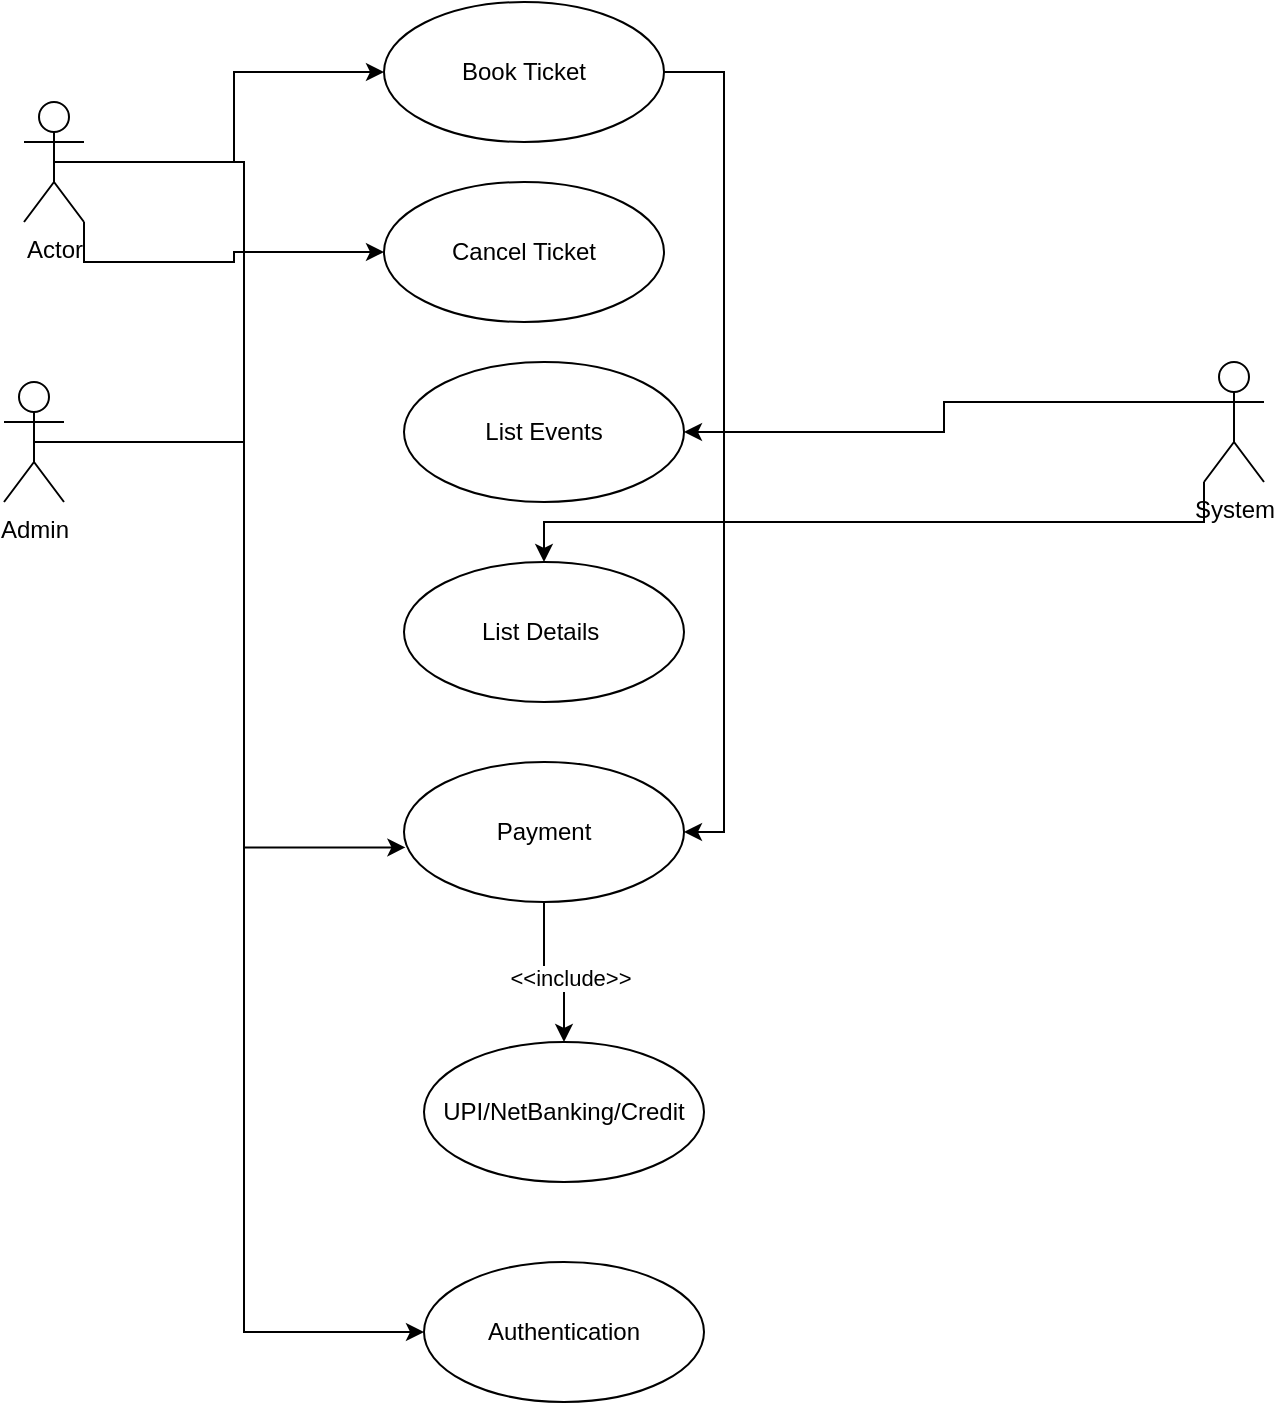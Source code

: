 <mxfile version="24.7.16">
  <diagram name="Page-1" id="w8cZCj89nIEEvSox4qSq">
    <mxGraphModel dx="1034" dy="412" grid="1" gridSize="10" guides="1" tooltips="1" connect="1" arrows="1" fold="1" page="1" pageScale="1" pageWidth="850" pageHeight="1100" math="0" shadow="0">
      <root>
        <mxCell id="0" />
        <mxCell id="1" parent="0" />
        <mxCell id="up9Ya0lri9I1QhaH2P3U-13" style="edgeStyle=orthogonalEdgeStyle;rounded=0;orthogonalLoop=1;jettySize=auto;html=1;exitX=0;exitY=0.333;exitDx=0;exitDy=0;exitPerimeter=0;" edge="1" parent="1" source="up9Ya0lri9I1QhaH2P3U-1" target="up9Ya0lri9I1QhaH2P3U-5">
          <mxGeometry relative="1" as="geometry" />
        </mxCell>
        <mxCell id="up9Ya0lri9I1QhaH2P3U-14" style="edgeStyle=orthogonalEdgeStyle;rounded=0;orthogonalLoop=1;jettySize=auto;html=1;exitX=0;exitY=1;exitDx=0;exitDy=0;exitPerimeter=0;" edge="1" parent="1" source="up9Ya0lri9I1QhaH2P3U-1" target="up9Ya0lri9I1QhaH2P3U-8">
          <mxGeometry relative="1" as="geometry" />
        </mxCell>
        <mxCell id="up9Ya0lri9I1QhaH2P3U-1" value="System" style="shape=umlActor;verticalLabelPosition=bottom;verticalAlign=top;html=1;" vertex="1" parent="1">
          <mxGeometry x="720" y="200" width="30" height="60" as="geometry" />
        </mxCell>
        <mxCell id="up9Ya0lri9I1QhaH2P3U-23" style="edgeStyle=orthogonalEdgeStyle;rounded=0;orthogonalLoop=1;jettySize=auto;html=1;exitX=0.5;exitY=0.5;exitDx=0;exitDy=0;exitPerimeter=0;entryX=0;entryY=0.5;entryDx=0;entryDy=0;" edge="1" parent="1" source="up9Ya0lri9I1QhaH2P3U-2" target="up9Ya0lri9I1QhaH2P3U-24">
          <mxGeometry relative="1" as="geometry">
            <mxPoint x="270" y="754" as="targetPoint" />
          </mxGeometry>
        </mxCell>
        <mxCell id="up9Ya0lri9I1QhaH2P3U-2" value="Admin" style="shape=umlActor;verticalLabelPosition=bottom;verticalAlign=top;html=1;" vertex="1" parent="1">
          <mxGeometry x="120" y="210" width="30" height="60" as="geometry" />
        </mxCell>
        <mxCell id="up9Ya0lri9I1QhaH2P3U-11" style="edgeStyle=orthogonalEdgeStyle;rounded=0;orthogonalLoop=1;jettySize=auto;html=1;exitX=0.5;exitY=0.5;exitDx=0;exitDy=0;exitPerimeter=0;" edge="1" parent="1" source="up9Ya0lri9I1QhaH2P3U-3" target="up9Ya0lri9I1QhaH2P3U-9">
          <mxGeometry relative="1" as="geometry" />
        </mxCell>
        <mxCell id="up9Ya0lri9I1QhaH2P3U-12" style="edgeStyle=orthogonalEdgeStyle;rounded=0;orthogonalLoop=1;jettySize=auto;html=1;exitX=1;exitY=1;exitDx=0;exitDy=0;exitPerimeter=0;" edge="1" parent="1" source="up9Ya0lri9I1QhaH2P3U-3" target="up9Ya0lri9I1QhaH2P3U-4">
          <mxGeometry relative="1" as="geometry" />
        </mxCell>
        <mxCell id="up9Ya0lri9I1QhaH2P3U-3" value="Actor" style="shape=umlActor;verticalLabelPosition=bottom;verticalAlign=top;html=1;" vertex="1" parent="1">
          <mxGeometry x="130" y="70" width="30" height="60" as="geometry" />
        </mxCell>
        <mxCell id="up9Ya0lri9I1QhaH2P3U-4" value="Cancel Ticket" style="ellipse;whiteSpace=wrap;html=1;" vertex="1" parent="1">
          <mxGeometry x="310" y="110" width="140" height="70" as="geometry" />
        </mxCell>
        <mxCell id="up9Ya0lri9I1QhaH2P3U-5" value="List Events" style="ellipse;whiteSpace=wrap;html=1;" vertex="1" parent="1">
          <mxGeometry x="320" y="200" width="140" height="70" as="geometry" />
        </mxCell>
        <mxCell id="up9Ya0lri9I1QhaH2P3U-6" value="UPI/NetBanking/Credit" style="ellipse;whiteSpace=wrap;html=1;" vertex="1" parent="1">
          <mxGeometry x="330" y="540" width="140" height="70" as="geometry" />
        </mxCell>
        <mxCell id="up9Ya0lri9I1QhaH2P3U-21" style="edgeStyle=orthogonalEdgeStyle;rounded=0;orthogonalLoop=1;jettySize=auto;html=1;exitX=0.5;exitY=1;exitDx=0;exitDy=0;entryX=0.5;entryY=0;entryDx=0;entryDy=0;" edge="1" parent="1" source="up9Ya0lri9I1QhaH2P3U-7" target="up9Ya0lri9I1QhaH2P3U-6">
          <mxGeometry relative="1" as="geometry" />
        </mxCell>
        <mxCell id="up9Ya0lri9I1QhaH2P3U-22" value="&amp;lt;&amp;lt;include&amp;gt;&amp;gt;" style="edgeLabel;html=1;align=center;verticalAlign=middle;resizable=0;points=[];" vertex="1" connectable="0" parent="up9Ya0lri9I1QhaH2P3U-21">
          <mxGeometry x="0.2" y="3" relative="1" as="geometry">
            <mxPoint as="offset" />
          </mxGeometry>
        </mxCell>
        <mxCell id="up9Ya0lri9I1QhaH2P3U-7" value="Payment" style="ellipse;whiteSpace=wrap;html=1;" vertex="1" parent="1">
          <mxGeometry x="320" y="400" width="140" height="70" as="geometry" />
        </mxCell>
        <mxCell id="up9Ya0lri9I1QhaH2P3U-8" value="List Details&amp;nbsp;" style="ellipse;whiteSpace=wrap;html=1;" vertex="1" parent="1">
          <mxGeometry x="320" y="300" width="140" height="70" as="geometry" />
        </mxCell>
        <mxCell id="up9Ya0lri9I1QhaH2P3U-15" style="edgeStyle=orthogonalEdgeStyle;rounded=0;orthogonalLoop=1;jettySize=auto;html=1;exitX=1;exitY=0.5;exitDx=0;exitDy=0;entryX=1;entryY=0.5;entryDx=0;entryDy=0;" edge="1" parent="1" source="up9Ya0lri9I1QhaH2P3U-9" target="up9Ya0lri9I1QhaH2P3U-7">
          <mxGeometry relative="1" as="geometry">
            <mxPoint x="470" y="435.333" as="targetPoint" />
          </mxGeometry>
        </mxCell>
        <mxCell id="up9Ya0lri9I1QhaH2P3U-9" value="Book Ticket" style="ellipse;whiteSpace=wrap;html=1;" vertex="1" parent="1">
          <mxGeometry x="310" y="20" width="140" height="70" as="geometry" />
        </mxCell>
        <mxCell id="up9Ya0lri9I1QhaH2P3U-17" style="edgeStyle=orthogonalEdgeStyle;rounded=0;orthogonalLoop=1;jettySize=auto;html=1;exitX=0.5;exitY=0.5;exitDx=0;exitDy=0;exitPerimeter=0;entryX=0.005;entryY=0.61;entryDx=0;entryDy=0;entryPerimeter=0;" edge="1" parent="1" source="up9Ya0lri9I1QhaH2P3U-3" target="up9Ya0lri9I1QhaH2P3U-7">
          <mxGeometry relative="1" as="geometry" />
        </mxCell>
        <mxCell id="up9Ya0lri9I1QhaH2P3U-24" value="Authentication" style="ellipse;whiteSpace=wrap;html=1;" vertex="1" parent="1">
          <mxGeometry x="330" y="650" width="140" height="70" as="geometry" />
        </mxCell>
      </root>
    </mxGraphModel>
  </diagram>
</mxfile>
